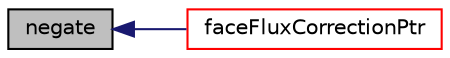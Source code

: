 digraph "negate"
{
  bgcolor="transparent";
  edge [fontname="Helvetica",fontsize="10",labelfontname="Helvetica",labelfontsize="10"];
  node [fontname="Helvetica",fontsize="10",shape=record];
  rankdir="LR";
  Node6269 [label="negate",height=0.2,width=0.4,color="black", fillcolor="grey75", style="filled", fontcolor="black"];
  Node6269 -> Node6270 [dir="back",color="midnightblue",fontsize="10",style="solid",fontname="Helvetica"];
  Node6270 [label="faceFluxCorrectionPtr",height=0.2,width=0.4,color="red",URL="$a23173.html#abca4d525cb7a95854e0bbc373847fef2",tooltip="Return pointer to face-flux non-orthogonal correction field. "];
}
